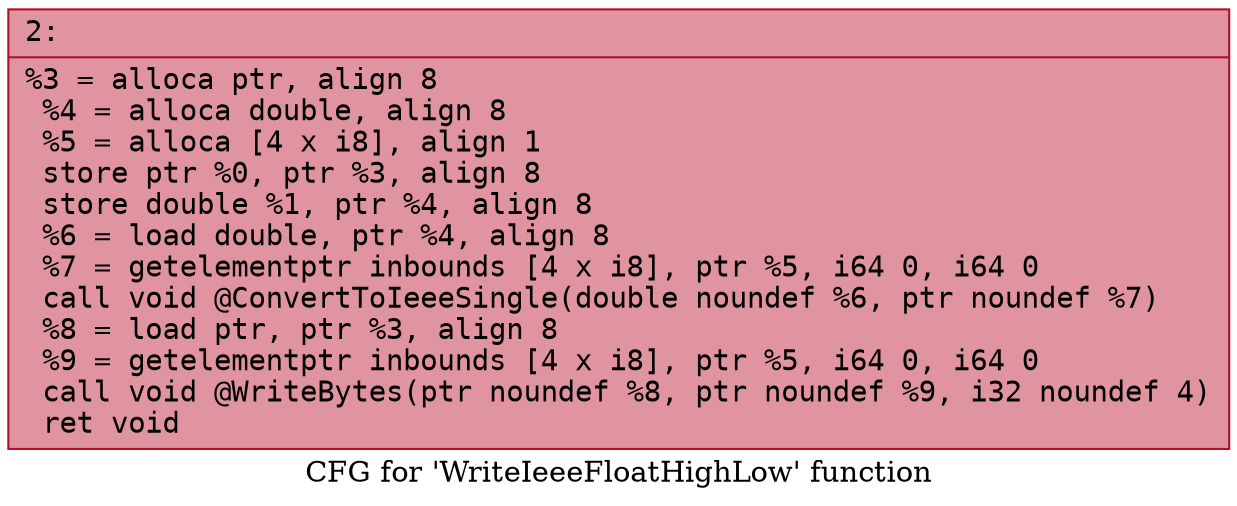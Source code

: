 digraph "CFG for 'WriteIeeeFloatHighLow' function" {
	label="CFG for 'WriteIeeeFloatHighLow' function";

	Node0x600003e0b5c0 [shape=record,color="#b70d28ff", style=filled, fillcolor="#b70d2870" fontname="Courier",label="{2:\l|  %3 = alloca ptr, align 8\l  %4 = alloca double, align 8\l  %5 = alloca [4 x i8], align 1\l  store ptr %0, ptr %3, align 8\l  store double %1, ptr %4, align 8\l  %6 = load double, ptr %4, align 8\l  %7 = getelementptr inbounds [4 x i8], ptr %5, i64 0, i64 0\l  call void @ConvertToIeeeSingle(double noundef %6, ptr noundef %7)\l  %8 = load ptr, ptr %3, align 8\l  %9 = getelementptr inbounds [4 x i8], ptr %5, i64 0, i64 0\l  call void @WriteBytes(ptr noundef %8, ptr noundef %9, i32 noundef 4)\l  ret void\l}"];
}

